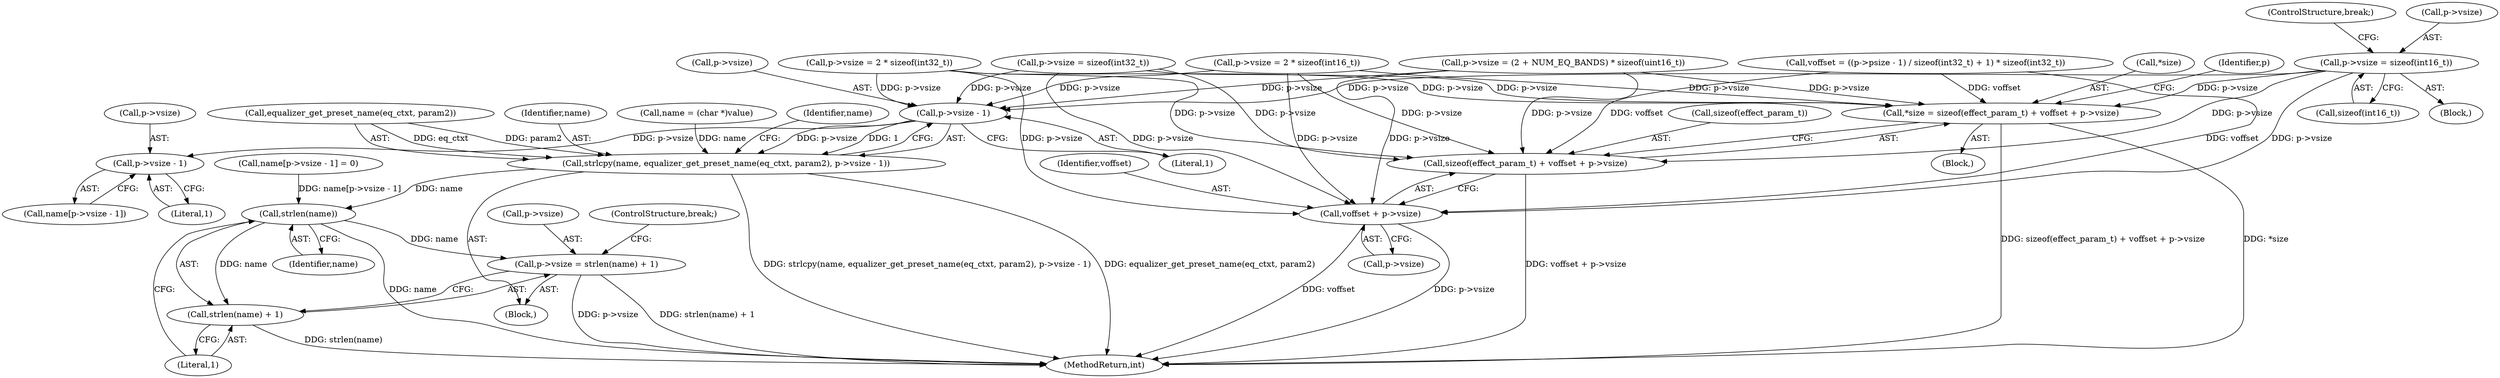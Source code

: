 digraph "0_Android_d72ea85c78a1a68bf99fd5804ad9784b4102fe57@API" {
"1000181" [label="(Call,p->vsize = sizeof(int16_t))"];
"1000297" [label="(Call,*size = sizeof(effect_param_t) + voffset + p->vsize)"];
"1000300" [label="(Call,sizeof(effect_param_t) + voffset + p->vsize)"];
"1000303" [label="(Call,voffset + p->vsize)"];
"1000525" [label="(Call,p->vsize - 1)"];
"1000520" [label="(Call,strlcpy(name, equalizer_get_preset_name(eq_ctxt, param2), p->vsize - 1))"];
"1000544" [label="(Call,strlen(name))"];
"1000539" [label="(Call,p->vsize = strlen(name) + 1)"];
"1000543" [label="(Call,strlen(name) + 1)"];
"1000533" [label="(Call,p->vsize - 1)"];
"1000547" [label="(ControlStructure,break;)"];
"1000112" [label="(Call,voffset = ((p->psize - 1) / sizeof(int32_t) + 1) * sizeof(int32_t))"];
"1000534" [label="(Call,p->vsize)"];
"1000301" [label="(Call,sizeof(effect_param_t))"];
"1000530" [label="(Call,name[p->vsize - 1] = 0)"];
"1000252" [label="(Call,p->vsize = sizeof(int32_t))"];
"1000303" [label="(Call,voffset + p->vsize)"];
"1000187" [label="(ControlStructure,break;)"];
"1000526" [label="(Call,p->vsize)"];
"1000544" [label="(Call,strlen(name))"];
"1000532" [label="(Identifier,name)"];
"1000540" [label="(Call,p->vsize)"];
"1000318" [label="(Block,)"];
"1000298" [label="(Call,*size)"];
"1000181" [label="(Call,p->vsize = sizeof(int16_t))"];
"1000537" [label="(Literal,1)"];
"1000185" [label="(Call,sizeof(int16_t))"];
"1000229" [label="(Call,p->vsize = 2 * sizeof(int32_t))"];
"1000520" [label="(Call,strlcpy(name, equalizer_get_preset_name(eq_ctxt, param2), p->vsize - 1))"];
"1000300" [label="(Call,sizeof(effect_param_t) + voffset + p->vsize)"];
"1000162" [label="(Block,)"];
"1000522" [label="(Call,equalizer_get_preset_name(eq_ctxt, param2))"];
"1000529" [label="(Literal,1)"];
"1000204" [label="(Call,p->vsize = 2 * sizeof(int16_t))"];
"1000539" [label="(Call,p->vsize = strlen(name) + 1)"];
"1000311" [label="(Identifier,p)"];
"1000104" [label="(Block,)"];
"1000545" [label="(Identifier,name)"];
"1000182" [label="(Call,p->vsize)"];
"1000606" [label="(MethodReturn,int)"];
"1000533" [label="(Call,p->vsize - 1)"];
"1000305" [label="(Call,p->vsize)"];
"1000525" [label="(Call,p->vsize - 1)"];
"1000279" [label="(Call,p->vsize = (2 + NUM_EQ_BANDS) * sizeof(uint16_t))"];
"1000297" [label="(Call,*size = sizeof(effect_param_t) + voffset + p->vsize)"];
"1000521" [label="(Identifier,name)"];
"1000543" [label="(Call,strlen(name) + 1)"];
"1000304" [label="(Identifier,voffset)"];
"1000515" [label="(Call,name = (char *)value)"];
"1000546" [label="(Literal,1)"];
"1000531" [label="(Call,name[p->vsize - 1])"];
"1000181" -> "1000162"  [label="AST: "];
"1000181" -> "1000185"  [label="CFG: "];
"1000182" -> "1000181"  [label="AST: "];
"1000185" -> "1000181"  [label="AST: "];
"1000187" -> "1000181"  [label="CFG: "];
"1000181" -> "1000297"  [label="DDG: p->vsize"];
"1000181" -> "1000300"  [label="DDG: p->vsize"];
"1000181" -> "1000303"  [label="DDG: p->vsize"];
"1000181" -> "1000525"  [label="DDG: p->vsize"];
"1000297" -> "1000104"  [label="AST: "];
"1000297" -> "1000300"  [label="CFG: "];
"1000298" -> "1000297"  [label="AST: "];
"1000300" -> "1000297"  [label="AST: "];
"1000311" -> "1000297"  [label="CFG: "];
"1000297" -> "1000606"  [label="DDG: *size"];
"1000297" -> "1000606"  [label="DDG: sizeof(effect_param_t) + voffset + p->vsize"];
"1000112" -> "1000297"  [label="DDG: voffset"];
"1000229" -> "1000297"  [label="DDG: p->vsize"];
"1000204" -> "1000297"  [label="DDG: p->vsize"];
"1000252" -> "1000297"  [label="DDG: p->vsize"];
"1000279" -> "1000297"  [label="DDG: p->vsize"];
"1000300" -> "1000303"  [label="CFG: "];
"1000301" -> "1000300"  [label="AST: "];
"1000303" -> "1000300"  [label="AST: "];
"1000300" -> "1000606"  [label="DDG: voffset + p->vsize"];
"1000112" -> "1000300"  [label="DDG: voffset"];
"1000229" -> "1000300"  [label="DDG: p->vsize"];
"1000204" -> "1000300"  [label="DDG: p->vsize"];
"1000252" -> "1000300"  [label="DDG: p->vsize"];
"1000279" -> "1000300"  [label="DDG: p->vsize"];
"1000303" -> "1000305"  [label="CFG: "];
"1000304" -> "1000303"  [label="AST: "];
"1000305" -> "1000303"  [label="AST: "];
"1000303" -> "1000606"  [label="DDG: voffset"];
"1000303" -> "1000606"  [label="DDG: p->vsize"];
"1000112" -> "1000303"  [label="DDG: voffset"];
"1000229" -> "1000303"  [label="DDG: p->vsize"];
"1000204" -> "1000303"  [label="DDG: p->vsize"];
"1000252" -> "1000303"  [label="DDG: p->vsize"];
"1000279" -> "1000303"  [label="DDG: p->vsize"];
"1000525" -> "1000520"  [label="AST: "];
"1000525" -> "1000529"  [label="CFG: "];
"1000526" -> "1000525"  [label="AST: "];
"1000529" -> "1000525"  [label="AST: "];
"1000520" -> "1000525"  [label="CFG: "];
"1000525" -> "1000520"  [label="DDG: p->vsize"];
"1000525" -> "1000520"  [label="DDG: 1"];
"1000229" -> "1000525"  [label="DDG: p->vsize"];
"1000204" -> "1000525"  [label="DDG: p->vsize"];
"1000252" -> "1000525"  [label="DDG: p->vsize"];
"1000279" -> "1000525"  [label="DDG: p->vsize"];
"1000525" -> "1000533"  [label="DDG: p->vsize"];
"1000520" -> "1000318"  [label="AST: "];
"1000521" -> "1000520"  [label="AST: "];
"1000522" -> "1000520"  [label="AST: "];
"1000532" -> "1000520"  [label="CFG: "];
"1000520" -> "1000606"  [label="DDG: strlcpy(name, equalizer_get_preset_name(eq_ctxt, param2), p->vsize - 1)"];
"1000520" -> "1000606"  [label="DDG: equalizer_get_preset_name(eq_ctxt, param2)"];
"1000515" -> "1000520"  [label="DDG: name"];
"1000522" -> "1000520"  [label="DDG: eq_ctxt"];
"1000522" -> "1000520"  [label="DDG: param2"];
"1000520" -> "1000544"  [label="DDG: name"];
"1000544" -> "1000543"  [label="AST: "];
"1000544" -> "1000545"  [label="CFG: "];
"1000545" -> "1000544"  [label="AST: "];
"1000546" -> "1000544"  [label="CFG: "];
"1000544" -> "1000606"  [label="DDG: name"];
"1000544" -> "1000539"  [label="DDG: name"];
"1000544" -> "1000543"  [label="DDG: name"];
"1000530" -> "1000544"  [label="DDG: name[p->vsize - 1]"];
"1000539" -> "1000318"  [label="AST: "];
"1000539" -> "1000543"  [label="CFG: "];
"1000540" -> "1000539"  [label="AST: "];
"1000543" -> "1000539"  [label="AST: "];
"1000547" -> "1000539"  [label="CFG: "];
"1000539" -> "1000606"  [label="DDG: p->vsize"];
"1000539" -> "1000606"  [label="DDG: strlen(name) + 1"];
"1000543" -> "1000546"  [label="CFG: "];
"1000546" -> "1000543"  [label="AST: "];
"1000543" -> "1000606"  [label="DDG: strlen(name)"];
"1000533" -> "1000531"  [label="AST: "];
"1000533" -> "1000537"  [label="CFG: "];
"1000534" -> "1000533"  [label="AST: "];
"1000537" -> "1000533"  [label="AST: "];
"1000531" -> "1000533"  [label="CFG: "];
}

